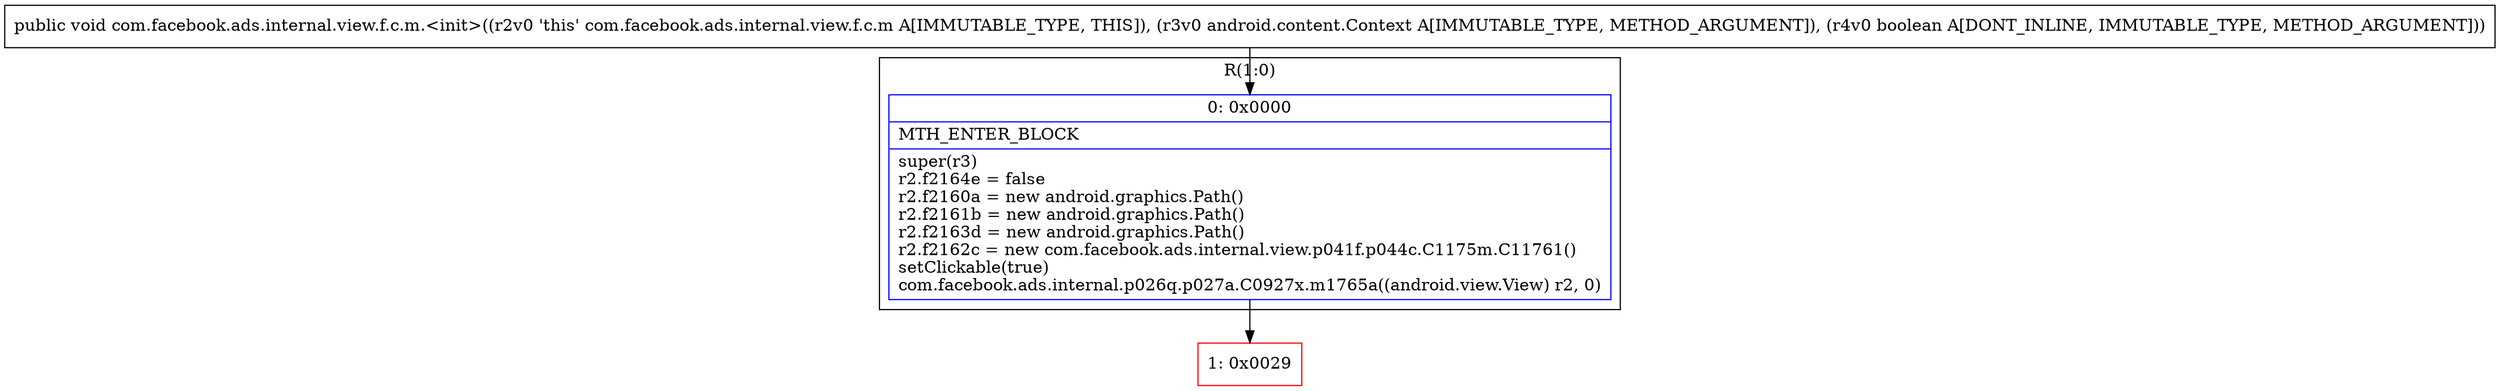 digraph "CFG forcom.facebook.ads.internal.view.f.c.m.\<init\>(Landroid\/content\/Context;Z)V" {
subgraph cluster_Region_1728442908 {
label = "R(1:0)";
node [shape=record,color=blue];
Node_0 [shape=record,label="{0\:\ 0x0000|MTH_ENTER_BLOCK\l|super(r3)\lr2.f2164e = false\lr2.f2160a = new android.graphics.Path()\lr2.f2161b = new android.graphics.Path()\lr2.f2163d = new android.graphics.Path()\lr2.f2162c = new com.facebook.ads.internal.view.p041f.p044c.C1175m.C11761()\lsetClickable(true)\lcom.facebook.ads.internal.p026q.p027a.C0927x.m1765a((android.view.View) r2, 0)\l}"];
}
Node_1 [shape=record,color=red,label="{1\:\ 0x0029}"];
MethodNode[shape=record,label="{public void com.facebook.ads.internal.view.f.c.m.\<init\>((r2v0 'this' com.facebook.ads.internal.view.f.c.m A[IMMUTABLE_TYPE, THIS]), (r3v0 android.content.Context A[IMMUTABLE_TYPE, METHOD_ARGUMENT]), (r4v0 boolean A[DONT_INLINE, IMMUTABLE_TYPE, METHOD_ARGUMENT])) }"];
MethodNode -> Node_0;
Node_0 -> Node_1;
}

